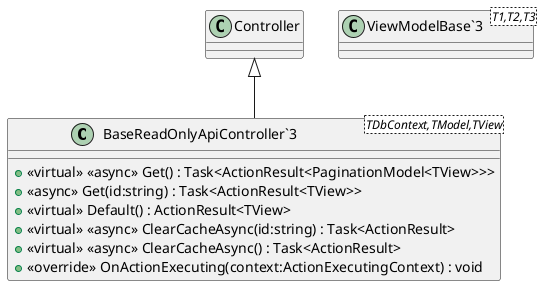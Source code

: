 @startuml
class "BaseReadOnlyApiController`3"<TDbContext,TModel,TView> {
    + <<virtual>> <<async>> Get() : Task<ActionResult<PaginationModel<TView>>>
    + <<async>> Get(id:string) : Task<ActionResult<TView>>
    + <<virtual>> Default() : ActionResult<TView>
    + <<virtual>> <<async>> ClearCacheAsync(id:string) : Task<ActionResult>
    + <<virtual>> <<async>> ClearCacheAsync() : Task<ActionResult>
    + <<override>> OnActionExecuting(context:ActionExecutingContext) : void
}
class "ViewModelBase`3"<T1,T2,T3> {
}
Controller <|-- "BaseReadOnlyApiController`3"
@enduml
